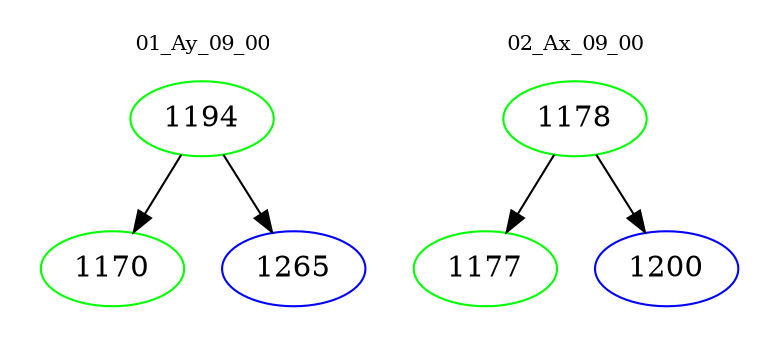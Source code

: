 digraph{
subgraph cluster_0 {
color = white
label = "01_Ay_09_00";
fontsize=10;
T0_1194 [label="1194", color="green"]
T0_1194 -> T0_1170 [color="black"]
T0_1170 [label="1170", color="green"]
T0_1194 -> T0_1265 [color="black"]
T0_1265 [label="1265", color="blue"]
}
subgraph cluster_1 {
color = white
label = "02_Ax_09_00";
fontsize=10;
T1_1178 [label="1178", color="green"]
T1_1178 -> T1_1177 [color="black"]
T1_1177 [label="1177", color="green"]
T1_1178 -> T1_1200 [color="black"]
T1_1200 [label="1200", color="blue"]
}
}

